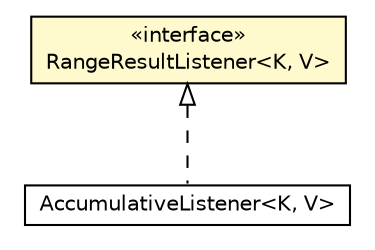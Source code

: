 #!/usr/local/bin/dot
#
# Class diagram 
# Generated by UMLGraph version R5_6-24-gf6e263 (http://www.umlgraph.org/)
#

digraph G {
	edge [fontname="Helvetica",fontsize=10,labelfontname="Helvetica",labelfontsize=10];
	node [fontname="Helvetica",fontsize=10,shape=plaintext];
	nodesep=0.25;
	ranksep=0.5;
	// com.orientechnologies.orient.core.index.sbtree.OTreeInternal.RangeResultListener<K, V>
	c4266871 [label=<<table title="com.orientechnologies.orient.core.index.sbtree.OTreeInternal.RangeResultListener" border="0" cellborder="1" cellspacing="0" cellpadding="2" port="p" bgcolor="lemonChiffon" href="./OTreeInternal.RangeResultListener.html">
		<tr><td><table border="0" cellspacing="0" cellpadding="1">
<tr><td align="center" balign="center"> &#171;interface&#187; </td></tr>
<tr><td align="center" balign="center"> RangeResultListener&lt;K, V&gt; </td></tr>
		</table></td></tr>
		</table>>, URL="./OTreeInternal.RangeResultListener.html", fontname="Helvetica", fontcolor="black", fontsize=10.0];
	// com.orientechnologies.orient.core.index.sbtree.OTreeInternal.AccumulativeListener<K, V>
	c4266872 [label=<<table title="com.orientechnologies.orient.core.index.sbtree.OTreeInternal.AccumulativeListener" border="0" cellborder="1" cellspacing="0" cellpadding="2" port="p" href="./OTreeInternal.AccumulativeListener.html">
		<tr><td><table border="0" cellspacing="0" cellpadding="1">
<tr><td align="center" balign="center"> AccumulativeListener&lt;K, V&gt; </td></tr>
		</table></td></tr>
		</table>>, URL="./OTreeInternal.AccumulativeListener.html", fontname="Helvetica", fontcolor="black", fontsize=10.0];
	//com.orientechnologies.orient.core.index.sbtree.OTreeInternal.AccumulativeListener<K, V> implements com.orientechnologies.orient.core.index.sbtree.OTreeInternal.RangeResultListener<K, V>
	c4266871:p -> c4266872:p [dir=back,arrowtail=empty,style=dashed];
}

